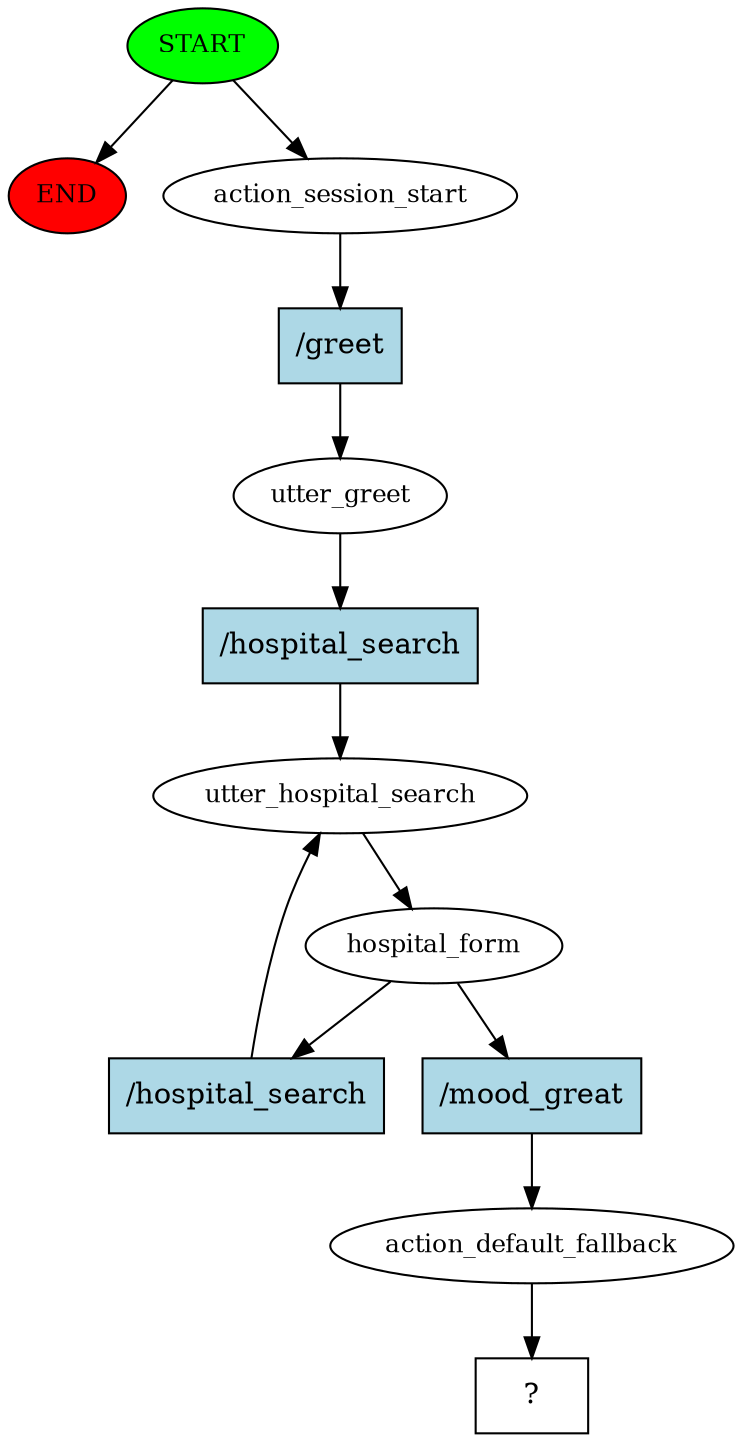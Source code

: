 digraph  {
0 [class="start active", fillcolor=green, fontsize=12, label=START, style=filled];
"-1" [class=end, fillcolor=red, fontsize=12, label=END, style=filled];
1 [class=active, fontsize=12, label=action_session_start];
2 [class=active, fontsize=12, label=utter_greet];
3 [class=active, fontsize=12, label=utter_hospital_search];
4 [class=active, fontsize=12, label=hospital_form];
7 [class=active, fontsize=12, label=action_default_fallback];
8 [class="intent dashed active", label="  ?  ", shape=rect];
9 [class="intent active", fillcolor=lightblue, label="/greet", shape=rect, style=filled];
10 [class="intent active", fillcolor=lightblue, label="/hospital_search", shape=rect, style=filled];
11 [class="intent active", fillcolor=lightblue, label="/hospital_search", shape=rect, style=filled];
12 [class="intent active", fillcolor=lightblue, label="/mood_great", shape=rect, style=filled];
0 -> "-1"  [class="", key=NONE, label=""];
0 -> 1  [class=active, key=NONE, label=""];
1 -> 9  [class=active, key=0];
2 -> 10  [class=active, key=0];
3 -> 4  [class=active, key=NONE, label=""];
4 -> 11  [class=active, key=0];
4 -> 12  [class=active, key=0];
7 -> 8  [class=active, key=NONE, label=""];
9 -> 2  [class=active, key=0];
10 -> 3  [class=active, key=0];
11 -> 3  [class=active, key=0];
12 -> 7  [class=active, key=0];
}
